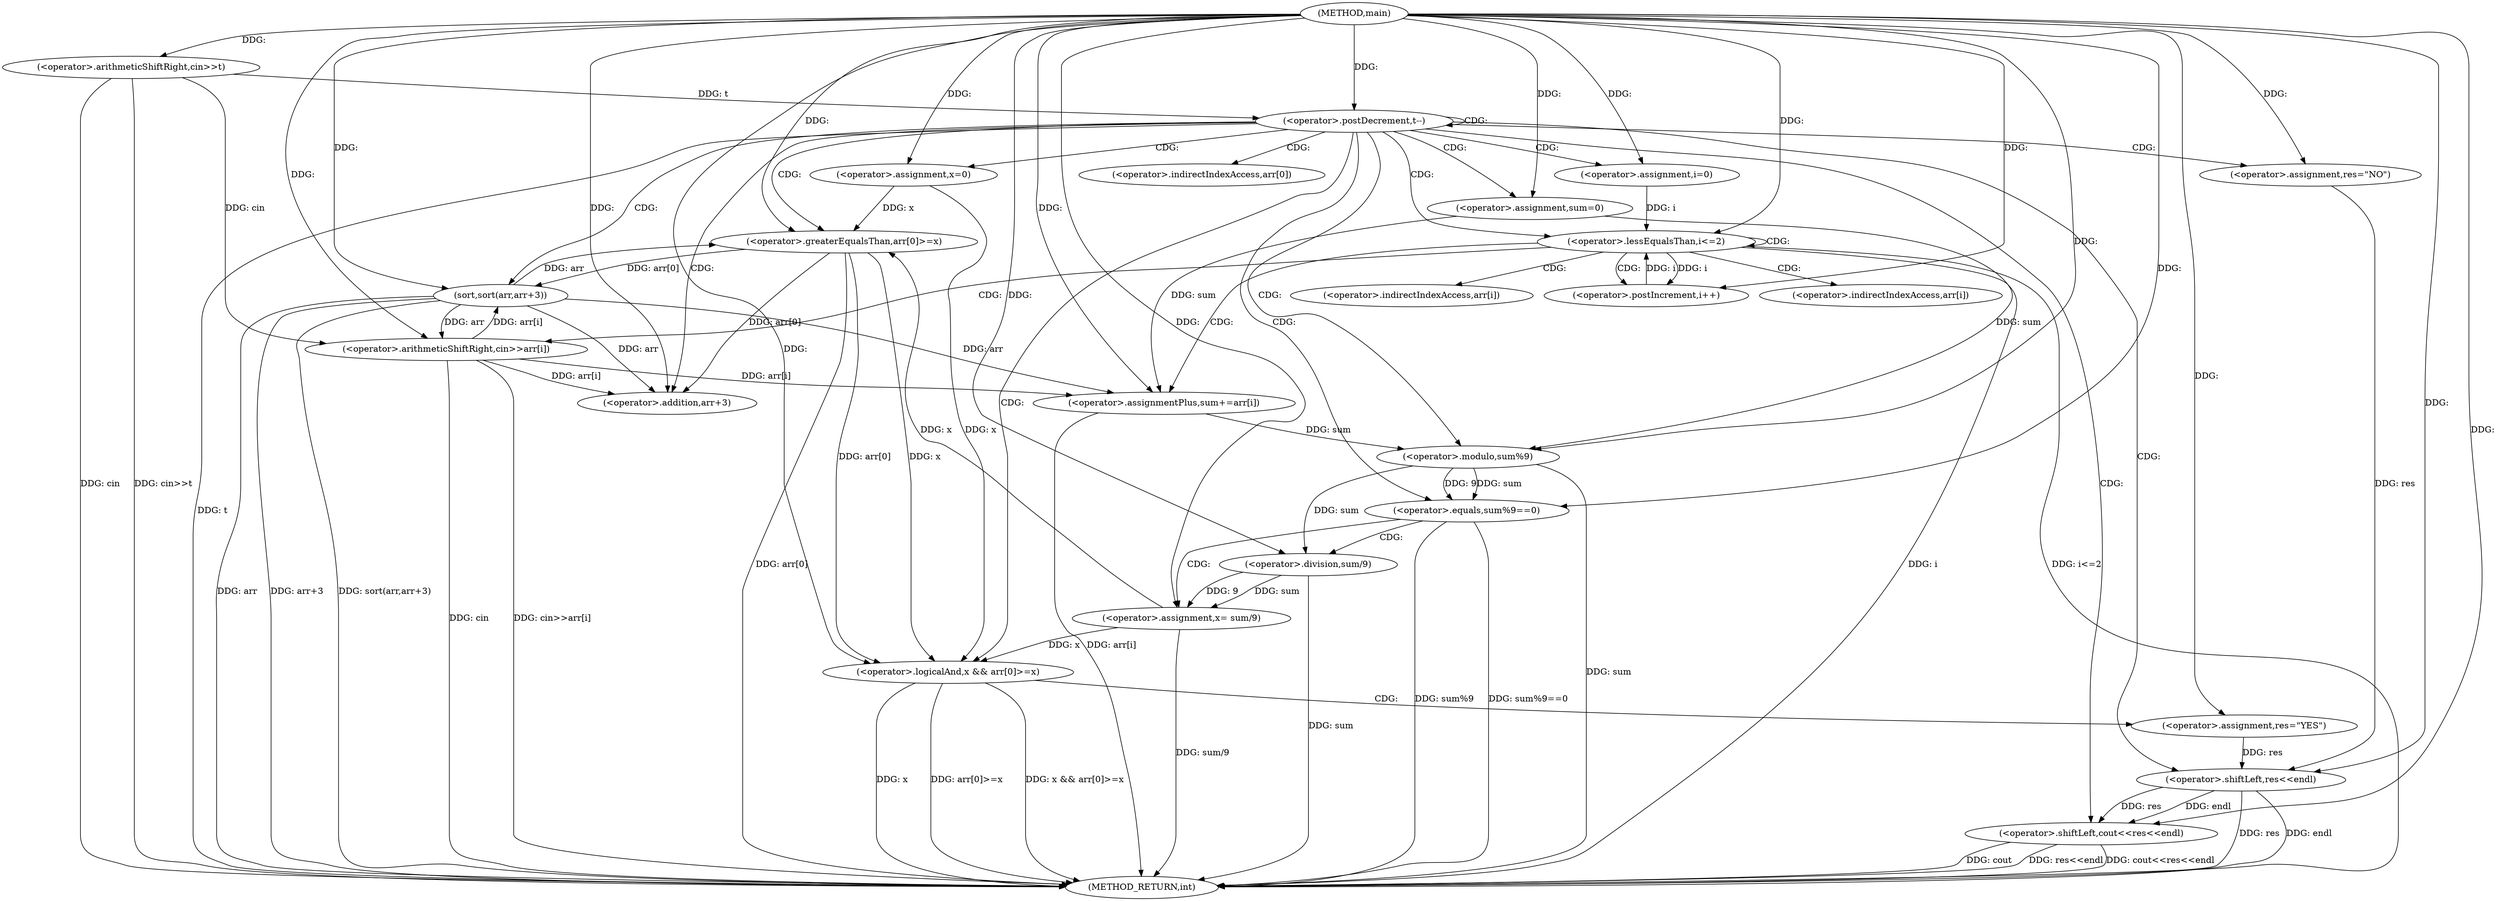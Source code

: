digraph "main" {  
"1000101" [label = "(METHOD,main)" ]
"1000177" [label = "(METHOD_RETURN,int)" ]
"1000104" [label = "(<operator>.arithmeticShiftRight,cin>>t)" ]
"1000108" [label = "(<operator>.postDecrement,t--)" ]
"1000112" [label = "(<operator>.assignment,x=0)" ]
"1000116" [label = "(<operator>.assignment,res=\"NO\")" ]
"1000120" [label = "(<operator>.assignment,sum=0)" ]
"1000145" [label = "(sort,sort(arr,arr+3))" ]
"1000172" [label = "(<operator>.shiftLeft,cout<<res<<endl)" ]
"1000126" [label = "(<operator>.assignment,i=0)" ]
"1000129" [label = "(<operator>.lessEqualsThan,i<=2)" ]
"1000132" [label = "(<operator>.postIncrement,i++)" ]
"1000151" [label = "(<operator>.equals,sum%9==0)" ]
"1000156" [label = "(<operator>.assignment,x= sum/9)" ]
"1000162" [label = "(<operator>.logicalAnd,x && arr[0]>=x)" ]
"1000169" [label = "(<operator>.assignment,res=\"YES\")" ]
"1000135" [label = "(<operator>.arithmeticShiftRight,cin>>arr[i])" ]
"1000140" [label = "(<operator>.assignmentPlus,sum+=arr[i])" ]
"1000147" [label = "(<operator>.addition,arr+3)" ]
"1000174" [label = "(<operator>.shiftLeft,res<<endl)" ]
"1000152" [label = "(<operator>.modulo,sum%9)" ]
"1000158" [label = "(<operator>.division,sum/9)" ]
"1000164" [label = "(<operator>.greaterEqualsThan,arr[0]>=x)" ]
"1000137" [label = "(<operator>.indirectIndexAccess,arr[i])" ]
"1000142" [label = "(<operator>.indirectIndexAccess,arr[i])" ]
"1000165" [label = "(<operator>.indirectIndexAccess,arr[0])" ]
  "1000104" -> "1000177"  [ label = "DDG: cin"] 
  "1000104" -> "1000177"  [ label = "DDG: cin>>t"] 
  "1000108" -> "1000177"  [ label = "DDG: t"] 
  "1000129" -> "1000177"  [ label = "DDG: i"] 
  "1000129" -> "1000177"  [ label = "DDG: i<=2"] 
  "1000145" -> "1000177"  [ label = "DDG: arr"] 
  "1000145" -> "1000177"  [ label = "DDG: arr+3"] 
  "1000145" -> "1000177"  [ label = "DDG: sort(arr,arr+3)"] 
  "1000152" -> "1000177"  [ label = "DDG: sum"] 
  "1000151" -> "1000177"  [ label = "DDG: sum%9"] 
  "1000151" -> "1000177"  [ label = "DDG: sum%9==0"] 
  "1000158" -> "1000177"  [ label = "DDG: sum"] 
  "1000156" -> "1000177"  [ label = "DDG: sum/9"] 
  "1000162" -> "1000177"  [ label = "DDG: x"] 
  "1000164" -> "1000177"  [ label = "DDG: arr[0]"] 
  "1000162" -> "1000177"  [ label = "DDG: arr[0]>=x"] 
  "1000162" -> "1000177"  [ label = "DDG: x && arr[0]>=x"] 
  "1000174" -> "1000177"  [ label = "DDG: res"] 
  "1000172" -> "1000177"  [ label = "DDG: res<<endl"] 
  "1000172" -> "1000177"  [ label = "DDG: cout<<res<<endl"] 
  "1000135" -> "1000177"  [ label = "DDG: cin"] 
  "1000135" -> "1000177"  [ label = "DDG: cin>>arr[i]"] 
  "1000140" -> "1000177"  [ label = "DDG: arr[i]"] 
  "1000172" -> "1000177"  [ label = "DDG: cout"] 
  "1000174" -> "1000177"  [ label = "DDG: endl"] 
  "1000101" -> "1000104"  [ label = "DDG: "] 
  "1000104" -> "1000108"  [ label = "DDG: t"] 
  "1000101" -> "1000108"  [ label = "DDG: "] 
  "1000101" -> "1000112"  [ label = "DDG: "] 
  "1000101" -> "1000116"  [ label = "DDG: "] 
  "1000101" -> "1000120"  [ label = "DDG: "] 
  "1000101" -> "1000126"  [ label = "DDG: "] 
  "1000164" -> "1000145"  [ label = "DDG: arr[0]"] 
  "1000101" -> "1000145"  [ label = "DDG: "] 
  "1000135" -> "1000145"  [ label = "DDG: arr[i]"] 
  "1000158" -> "1000156"  [ label = "DDG: 9"] 
  "1000158" -> "1000156"  [ label = "DDG: sum"] 
  "1000101" -> "1000169"  [ label = "DDG: "] 
  "1000101" -> "1000172"  [ label = "DDG: "] 
  "1000174" -> "1000172"  [ label = "DDG: endl"] 
  "1000174" -> "1000172"  [ label = "DDG: res"] 
  "1000126" -> "1000129"  [ label = "DDG: i"] 
  "1000132" -> "1000129"  [ label = "DDG: i"] 
  "1000101" -> "1000129"  [ label = "DDG: "] 
  "1000129" -> "1000132"  [ label = "DDG: i"] 
  "1000101" -> "1000132"  [ label = "DDG: "] 
  "1000145" -> "1000140"  [ label = "DDG: arr"] 
  "1000135" -> "1000140"  [ label = "DDG: arr[i]"] 
  "1000145" -> "1000147"  [ label = "DDG: arr"] 
  "1000164" -> "1000147"  [ label = "DDG: arr[0]"] 
  "1000101" -> "1000147"  [ label = "DDG: "] 
  "1000135" -> "1000147"  [ label = "DDG: arr[i]"] 
  "1000152" -> "1000151"  [ label = "DDG: 9"] 
  "1000152" -> "1000151"  [ label = "DDG: sum"] 
  "1000101" -> "1000151"  [ label = "DDG: "] 
  "1000101" -> "1000156"  [ label = "DDG: "] 
  "1000112" -> "1000162"  [ label = "DDG: x"] 
  "1000156" -> "1000162"  [ label = "DDG: x"] 
  "1000164" -> "1000162"  [ label = "DDG: x"] 
  "1000101" -> "1000162"  [ label = "DDG: "] 
  "1000164" -> "1000162"  [ label = "DDG: arr[0]"] 
  "1000116" -> "1000174"  [ label = "DDG: res"] 
  "1000169" -> "1000174"  [ label = "DDG: res"] 
  "1000101" -> "1000174"  [ label = "DDG: "] 
  "1000104" -> "1000135"  [ label = "DDG: cin"] 
  "1000101" -> "1000135"  [ label = "DDG: "] 
  "1000145" -> "1000135"  [ label = "DDG: arr"] 
  "1000120" -> "1000140"  [ label = "DDG: sum"] 
  "1000101" -> "1000140"  [ label = "DDG: "] 
  "1000120" -> "1000152"  [ label = "DDG: sum"] 
  "1000140" -> "1000152"  [ label = "DDG: sum"] 
  "1000101" -> "1000152"  [ label = "DDG: "] 
  "1000152" -> "1000158"  [ label = "DDG: sum"] 
  "1000101" -> "1000158"  [ label = "DDG: "] 
  "1000145" -> "1000164"  [ label = "DDG: arr"] 
  "1000112" -> "1000164"  [ label = "DDG: x"] 
  "1000156" -> "1000164"  [ label = "DDG: x"] 
  "1000101" -> "1000164"  [ label = "DDG: "] 
  "1000108" -> "1000174"  [ label = "CDG: "] 
  "1000108" -> "1000152"  [ label = "CDG: "] 
  "1000108" -> "1000172"  [ label = "CDG: "] 
  "1000108" -> "1000112"  [ label = "CDG: "] 
  "1000108" -> "1000116"  [ label = "CDG: "] 
  "1000108" -> "1000120"  [ label = "CDG: "] 
  "1000108" -> "1000126"  [ label = "CDG: "] 
  "1000108" -> "1000129"  [ label = "CDG: "] 
  "1000108" -> "1000147"  [ label = "CDG: "] 
  "1000108" -> "1000151"  [ label = "CDG: "] 
  "1000108" -> "1000145"  [ label = "CDG: "] 
  "1000108" -> "1000108"  [ label = "CDG: "] 
  "1000108" -> "1000162"  [ label = "CDG: "] 
  "1000108" -> "1000164"  [ label = "CDG: "] 
  "1000108" -> "1000165"  [ label = "CDG: "] 
  "1000129" -> "1000142"  [ label = "CDG: "] 
  "1000129" -> "1000135"  [ label = "CDG: "] 
  "1000129" -> "1000132"  [ label = "CDG: "] 
  "1000129" -> "1000137"  [ label = "CDG: "] 
  "1000129" -> "1000129"  [ label = "CDG: "] 
  "1000129" -> "1000140"  [ label = "CDG: "] 
  "1000151" -> "1000156"  [ label = "CDG: "] 
  "1000151" -> "1000158"  [ label = "CDG: "] 
  "1000162" -> "1000169"  [ label = "CDG: "] 
}
